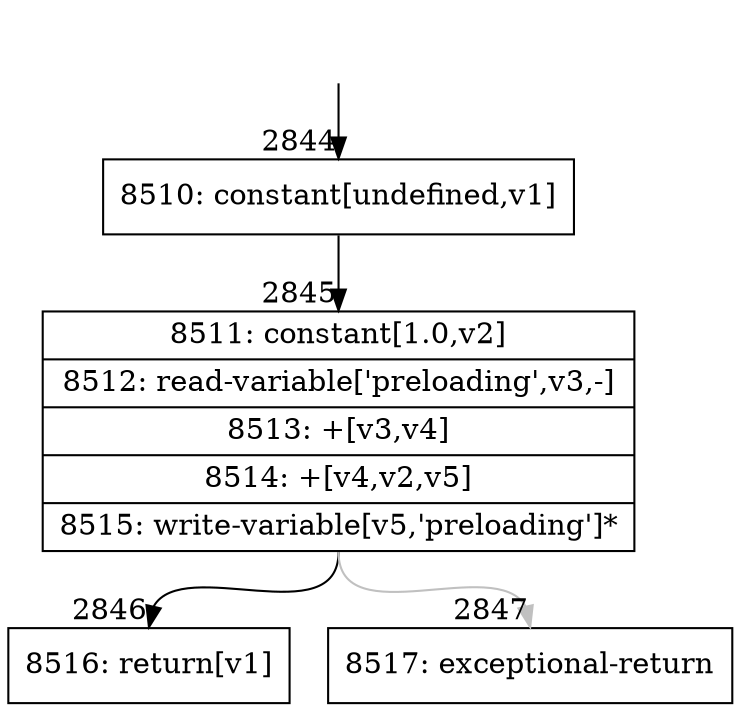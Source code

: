 digraph {
rankdir="TD"
BB_entry172[shape=none,label=""];
BB_entry172 -> BB2844 [tailport=s, headport=n, headlabel="    2844"]
BB2844 [shape=record label="{8510: constant[undefined,v1]}" ] 
BB2844 -> BB2845 [tailport=s, headport=n, headlabel="      2845"]
BB2845 [shape=record label="{8511: constant[1.0,v2]|8512: read-variable['preloading',v3,-]|8513: +[v3,v4]|8514: +[v4,v2,v5]|8515: write-variable[v5,'preloading']*}" ] 
BB2845 -> BB2846 [tailport=s, headport=n, headlabel="      2846"]
BB2845 -> BB2847 [tailport=s, headport=n, color=gray, headlabel="      2847"]
BB2846 [shape=record label="{8516: return[v1]}" ] 
BB2847 [shape=record label="{8517: exceptional-return}" ] 
//#$~ 3209
}
